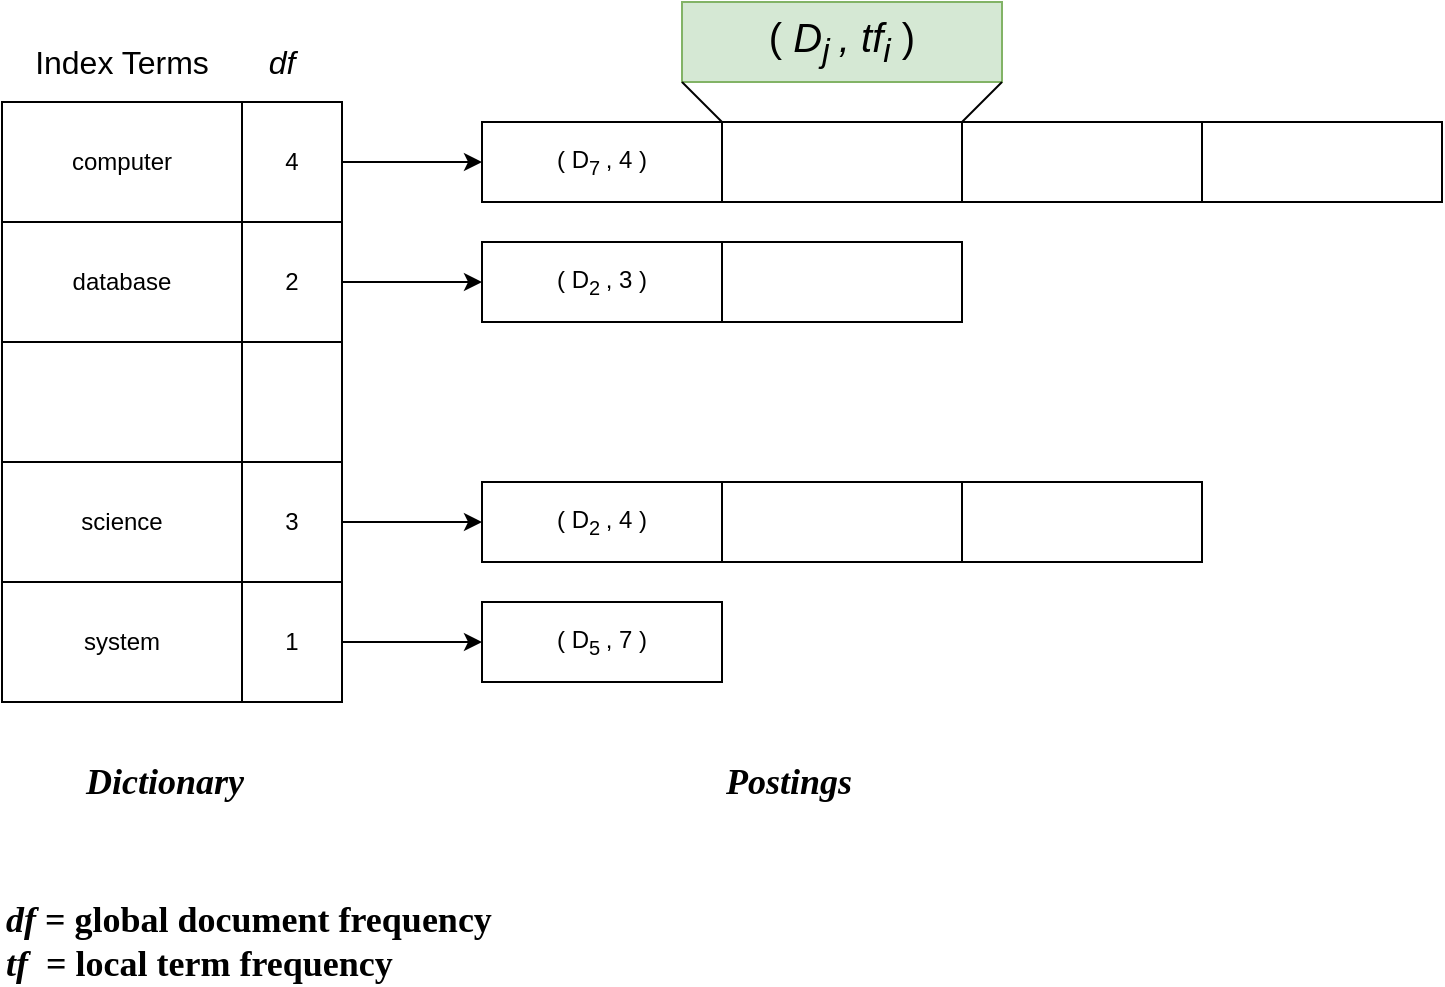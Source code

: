 <mxfile version="13.0.3" type="device"><diagram id="DHl7AYUkFr1BbjjHcN6z" name="第 1 页"><mxGraphModel dx="1355" dy="825" grid="1" gridSize="10" guides="1" tooltips="1" connect="1" arrows="1" fold="1" page="1" pageScale="1" pageWidth="850" pageHeight="1100" math="0" shadow="0"><root><mxCell id="0"/><mxCell id="1" parent="0"/><mxCell id="AcimnkMb9tCW3_Ux0U4c-1" value="computer" style="rounded=0;whiteSpace=wrap;html=1;" parent="1" vertex="1"><mxGeometry x="80" y="120" width="120" height="60" as="geometry"/></mxCell><mxCell id="AcimnkMb9tCW3_Ux0U4c-21" style="edgeStyle=orthogonalEdgeStyle;rounded=0;orthogonalLoop=1;jettySize=auto;html=1;entryX=0;entryY=0.5;entryDx=0;entryDy=0;" parent="1" source="AcimnkMb9tCW3_Ux0U4c-2" target="AcimnkMb9tCW3_Ux0U4c-11" edge="1"><mxGeometry relative="1" as="geometry"/></mxCell><mxCell id="AcimnkMb9tCW3_Ux0U4c-2" value="4" style="rounded=0;whiteSpace=wrap;html=1;" parent="1" vertex="1"><mxGeometry x="200" y="120" width="50" height="60" as="geometry"/></mxCell><mxCell id="AcimnkMb9tCW3_Ux0U4c-3" value="database" style="rounded=0;whiteSpace=wrap;html=1;" parent="1" vertex="1"><mxGeometry x="80" y="180" width="120" height="60" as="geometry"/></mxCell><mxCell id="AcimnkMb9tCW3_Ux0U4c-22" style="edgeStyle=orthogonalEdgeStyle;rounded=0;orthogonalLoop=1;jettySize=auto;html=1;exitX=1;exitY=0.5;exitDx=0;exitDy=0;entryX=0;entryY=0.5;entryDx=0;entryDy=0;" parent="1" source="AcimnkMb9tCW3_Ux0U4c-4" target="AcimnkMb9tCW3_Ux0U4c-15" edge="1"><mxGeometry relative="1" as="geometry"/></mxCell><mxCell id="AcimnkMb9tCW3_Ux0U4c-4" value="2" style="rounded=0;whiteSpace=wrap;html=1;" parent="1" vertex="1"><mxGeometry x="200" y="180" width="50" height="60" as="geometry"/></mxCell><mxCell id="AcimnkMb9tCW3_Ux0U4c-5" value="" style="rounded=0;whiteSpace=wrap;html=1;" parent="1" vertex="1"><mxGeometry x="80" y="240" width="120" height="60" as="geometry"/></mxCell><mxCell id="AcimnkMb9tCW3_Ux0U4c-6" value="" style="rounded=0;whiteSpace=wrap;html=1;" parent="1" vertex="1"><mxGeometry x="200" y="240" width="50" height="60" as="geometry"/></mxCell><mxCell id="AcimnkMb9tCW3_Ux0U4c-7" value="science" style="rounded=0;whiteSpace=wrap;html=1;" parent="1" vertex="1"><mxGeometry x="80" y="300" width="120" height="60" as="geometry"/></mxCell><mxCell id="AcimnkMb9tCW3_Ux0U4c-23" style="edgeStyle=orthogonalEdgeStyle;rounded=0;orthogonalLoop=1;jettySize=auto;html=1;exitX=1;exitY=0.5;exitDx=0;exitDy=0;entryX=0;entryY=0.5;entryDx=0;entryDy=0;" parent="1" source="AcimnkMb9tCW3_Ux0U4c-8" target="AcimnkMb9tCW3_Ux0U4c-17" edge="1"><mxGeometry relative="1" as="geometry"/></mxCell><mxCell id="AcimnkMb9tCW3_Ux0U4c-8" value="3" style="rounded=0;whiteSpace=wrap;html=1;" parent="1" vertex="1"><mxGeometry x="200" y="300" width="50" height="60" as="geometry"/></mxCell><mxCell id="AcimnkMb9tCW3_Ux0U4c-9" value="system" style="rounded=0;whiteSpace=wrap;html=1;" parent="1" vertex="1"><mxGeometry x="80" y="360" width="120" height="60" as="geometry"/></mxCell><mxCell id="AcimnkMb9tCW3_Ux0U4c-24" style="edgeStyle=orthogonalEdgeStyle;rounded=0;orthogonalLoop=1;jettySize=auto;html=1;exitX=1;exitY=0.5;exitDx=0;exitDy=0;" parent="1" source="AcimnkMb9tCW3_Ux0U4c-10" target="AcimnkMb9tCW3_Ux0U4c-20" edge="1"><mxGeometry relative="1" as="geometry"/></mxCell><mxCell id="AcimnkMb9tCW3_Ux0U4c-10" value="1" style="rounded=0;whiteSpace=wrap;html=1;" parent="1" vertex="1"><mxGeometry x="200" y="360" width="50" height="60" as="geometry"/></mxCell><mxCell id="AcimnkMb9tCW3_Ux0U4c-11" value="( D&lt;sub&gt;7 &lt;/sub&gt;, 4 )" style="rounded=0;whiteSpace=wrap;html=1;align=center;" parent="1" vertex="1"><mxGeometry x="320" y="130" width="120" height="40" as="geometry"/></mxCell><mxCell id="AcimnkMb9tCW3_Ux0U4c-12" value="" style="rounded=0;whiteSpace=wrap;html=1;" parent="1" vertex="1"><mxGeometry x="440" y="130" width="120" height="40" as="geometry"/></mxCell><mxCell id="AcimnkMb9tCW3_Ux0U4c-13" value="" style="rounded=0;whiteSpace=wrap;html=1;" parent="1" vertex="1"><mxGeometry x="560" y="130" width="120" height="40" as="geometry"/></mxCell><mxCell id="AcimnkMb9tCW3_Ux0U4c-14" value="" style="rounded=0;whiteSpace=wrap;html=1;" parent="1" vertex="1"><mxGeometry x="680" y="130" width="120" height="40" as="geometry"/></mxCell><mxCell id="AcimnkMb9tCW3_Ux0U4c-15" value="( D&lt;sub&gt;2&lt;/sub&gt;&lt;sub&gt;&amp;nbsp;&lt;/sub&gt;, 3 )" style="rounded=0;whiteSpace=wrap;html=1;" parent="1" vertex="1"><mxGeometry x="320" y="190" width="120" height="40" as="geometry"/></mxCell><mxCell id="AcimnkMb9tCW3_Ux0U4c-16" value="" style="rounded=0;whiteSpace=wrap;html=1;" parent="1" vertex="1"><mxGeometry x="440" y="190" width="120" height="40" as="geometry"/></mxCell><mxCell id="AcimnkMb9tCW3_Ux0U4c-17" value="( D&lt;sub&gt;2&lt;/sub&gt;&lt;sub&gt;&amp;nbsp;&lt;/sub&gt;, 4 )" style="rounded=0;whiteSpace=wrap;html=1;" parent="1" vertex="1"><mxGeometry x="320" y="310" width="120" height="40" as="geometry"/></mxCell><mxCell id="AcimnkMb9tCW3_Ux0U4c-18" value="" style="rounded=0;whiteSpace=wrap;html=1;" parent="1" vertex="1"><mxGeometry x="440" y="310" width="120" height="40" as="geometry"/></mxCell><mxCell id="AcimnkMb9tCW3_Ux0U4c-19" value="" style="rounded=0;whiteSpace=wrap;html=1;" parent="1" vertex="1"><mxGeometry x="560" y="310" width="120" height="40" as="geometry"/></mxCell><mxCell id="AcimnkMb9tCW3_Ux0U4c-20" value="( D&lt;sub&gt;5&lt;/sub&gt;&lt;sub&gt;&amp;nbsp;&lt;/sub&gt;, 7 )" style="rounded=0;whiteSpace=wrap;html=1;" parent="1" vertex="1"><mxGeometry x="320" y="370" width="120" height="40" as="geometry"/></mxCell><mxCell id="AcimnkMb9tCW3_Ux0U4c-25" value="&lt;font style=&quot;font-size: 16px&quot;&gt;Index Terms&lt;/font&gt;" style="text;html=1;strokeColor=none;fillColor=none;align=center;verticalAlign=middle;whiteSpace=wrap;rounded=0;" parent="1" vertex="1"><mxGeometry x="85" y="90" width="110" height="20" as="geometry"/></mxCell><mxCell id="AcimnkMb9tCW3_Ux0U4c-26" value="&lt;i&gt;&lt;font style=&quot;font-size: 16px&quot;&gt;df&lt;/font&gt;&lt;/i&gt;" style="text;html=1;strokeColor=none;fillColor=none;align=center;verticalAlign=middle;whiteSpace=wrap;rounded=0;" parent="1" vertex="1"><mxGeometry x="200" y="90" width="40" height="20" as="geometry"/></mxCell><mxCell id="AcimnkMb9tCW3_Ux0U4c-28" value="&lt;font style=&quot;font-size: 20px&quot;&gt;( &lt;i&gt;D&lt;sub&gt;j&lt;/sub&gt;&lt;sub&gt;&amp;nbsp;&lt;/sub&gt;, tf&lt;sub&gt;i&lt;/sub&gt;&lt;/i&gt; )&lt;/font&gt;" style="rounded=0;whiteSpace=wrap;html=1;fillColor=#d5e8d4;strokeColor=#82b366;" parent="1" vertex="1"><mxGeometry x="420" y="70" width="160" height="40" as="geometry"/></mxCell><mxCell id="AcimnkMb9tCW3_Ux0U4c-32" value="" style="endArrow=none;html=1;entryX=0;entryY=0;entryDx=0;entryDy=0;" parent="1" target="AcimnkMb9tCW3_Ux0U4c-12" edge="1"><mxGeometry width="50" height="50" relative="1" as="geometry"><mxPoint x="420" y="110" as="sourcePoint"/><mxPoint x="470" y="60" as="targetPoint"/></mxGeometry></mxCell><mxCell id="AcimnkMb9tCW3_Ux0U4c-33" value="" style="endArrow=none;html=1;entryX=1;entryY=1;entryDx=0;entryDy=0;" parent="1" target="AcimnkMb9tCW3_Ux0U4c-28" edge="1"><mxGeometry width="50" height="50" relative="1" as="geometry"><mxPoint x="560" y="130" as="sourcePoint"/><mxPoint x="610" y="80" as="targetPoint"/></mxGeometry></mxCell><mxCell id="AcimnkMb9tCW3_Ux0U4c-34" value="&lt;font style=&quot;font-size: 18px&quot; face=&quot;Times New Roman&quot;&gt;&lt;b&gt;&lt;i&gt;df&lt;/i&gt; = global document frequency&lt;br&gt;&lt;i&gt;tf&lt;/i&gt;&amp;nbsp; = local term frequency&lt;/b&gt;&lt;/font&gt;" style="text;html=1;strokeColor=none;fillColor=none;align=left;verticalAlign=middle;whiteSpace=wrap;rounded=0;" parent="1" vertex="1"><mxGeometry x="80" y="520" width="250" height="40" as="geometry"/></mxCell><mxCell id="EYsyo-8zj7gNuQAu9pr9-1" value="&lt;font face=&quot;Times New Roman&quot;&gt;&lt;span style=&quot;font-size: 18px&quot;&gt;&lt;b&gt;&lt;i&gt;Dictionary&lt;/i&gt;&lt;/b&gt;&lt;/span&gt;&lt;/font&gt;" style="text;html=1;strokeColor=none;fillColor=none;align=left;verticalAlign=middle;whiteSpace=wrap;rounded=0;" vertex="1" parent="1"><mxGeometry x="120" y="440" width="90" height="40" as="geometry"/></mxCell><mxCell id="EYsyo-8zj7gNuQAu9pr9-2" value="&lt;font face=&quot;Times New Roman&quot;&gt;&lt;span style=&quot;font-size: 18px&quot;&gt;&lt;b&gt;&lt;i&gt;Postings&lt;/i&gt;&lt;/b&gt;&lt;/span&gt;&lt;/font&gt;" style="text;html=1;strokeColor=none;fillColor=none;align=left;verticalAlign=middle;whiteSpace=wrap;rounded=0;" vertex="1" parent="1"><mxGeometry x="440" y="440" width="90" height="40" as="geometry"/></mxCell></root></mxGraphModel></diagram></mxfile>